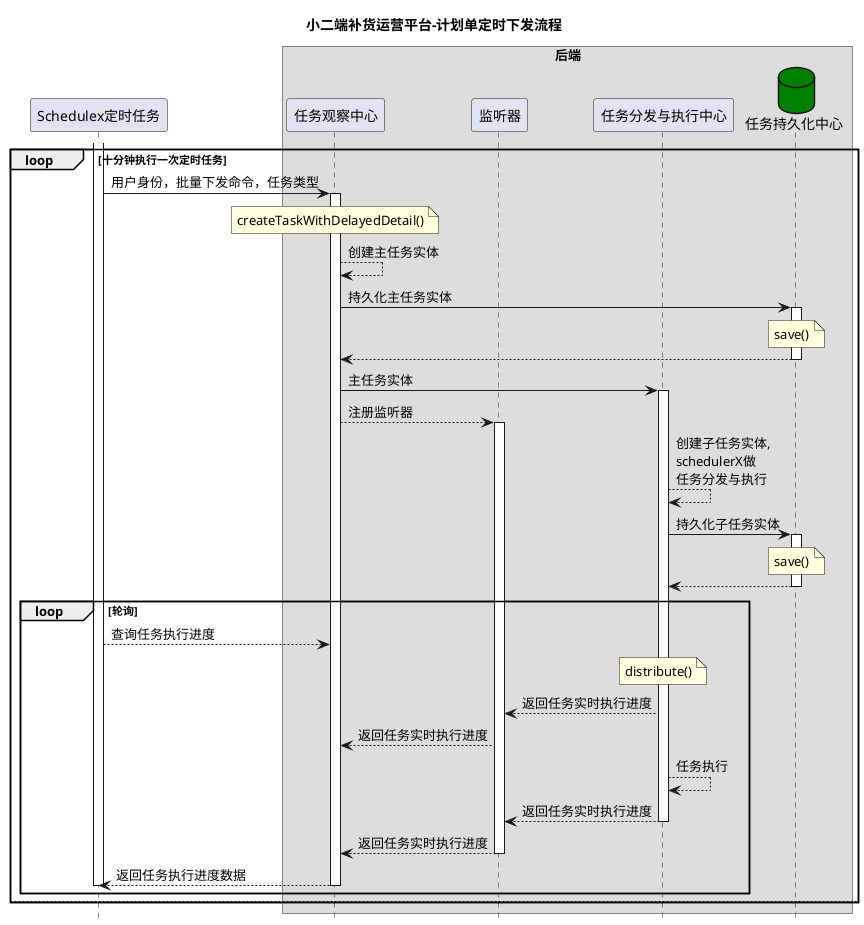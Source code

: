 @startuml
hide footbox
title 小二端补货运营平台-计划单定时下发流程
'actor 页面手动下发 as X


'X -> 任务观察中心: 用户身份，批量下发命令，任务类型

loop 十分钟执行一次定时任务
database 任务持久化中心 as R #green

activate Schedulex定时任务
Schedulex定时任务 -> 任务观察中心: 用户身份，批量下发命令，任务类型
note over 任务观察中心: createTaskWithDelayedDetail()
activate 任务观察中心
任务观察中心 --> 任务观察中心: 创建主任务实体
任务观察中心 -> R: 持久化主任务实体
note over R: save()
activate R
R --> 任务观察中心:
deactivate R
任务观察中心 -> 任务分发与执行中心: 主任务实体
activate 任务分发与执行中心
任务观察中心 --> 监听器: 注册监听器
activate 监听器
任务分发与执行中心 --> 任务分发与执行中心: 创建子任务实体,\nschedulerX做\n任务分发与执行
任务分发与执行中心 -> R: 持久化子任务实体
note over R: save()
activate R
R --> 任务分发与执行中心:
deactivate R

loop 轮询
Schedulex定时任务 --> 任务观察中心: 查询任务执行进度
note over 任务分发与执行中心: distribute()

任务分发与执行中心 --> 监听器:返回任务实时执行进度
监听器 --> 任务观察中心: 返回任务实时执行进度
任务分发与执行中心 --> 任务分发与执行中心: 任务执行
任务分发与执行中心 --> 监听器: 返回任务实时执行进度
deactivate 任务分发与执行中心
监听器 --> 任务观察中心: 返回任务实时执行进度
deactivate 监听器

任务观察中心 --> Schedulex定时任务: 返回任务执行进度数据
deactivate 任务观察中心
deactivate Schedulex定时任务
end
else
end

box "后端"
    participant 任务观察中心
    participant 监听器
    participant 任务分发与执行中心
    database 任务持久化中心 as R #green
end box

@enduml

'BATCH_CLOSE_PLAN_ORDER
'BATCH_APPROVE_PLAN_ORDER
'BATCH_ISSUE_PLAN_ORDER
'BATCH_SUBMIT_PLAN_ORDER
'BATCH_REJECT_PLAN_ORDER
'五种状态转换
